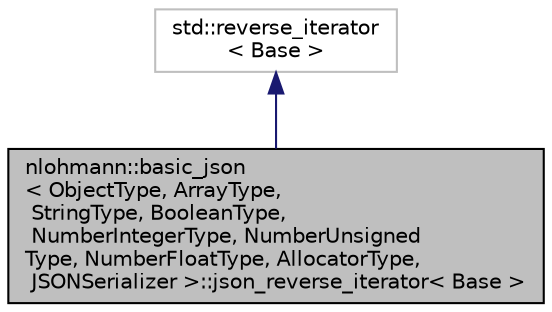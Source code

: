 digraph "nlohmann::basic_json&lt; ObjectType, ArrayType, StringType, BooleanType, NumberIntegerType, NumberUnsignedType, NumberFloatType, AllocatorType, JSONSerializer &gt;::json_reverse_iterator&lt; Base &gt;"
{
 // LATEX_PDF_SIZE
  edge [fontname="Helvetica",fontsize="10",labelfontname="Helvetica",labelfontsize="10"];
  node [fontname="Helvetica",fontsize="10",shape=record];
  Node2 [label="nlohmann::basic_json\l\< ObjectType, ArrayType,\l StringType, BooleanType,\l NumberIntegerType, NumberUnsigned\lType, NumberFloatType, AllocatorType,\l JSONSerializer \>::json_reverse_iterator\< Base \>",height=0.2,width=0.4,color="black", fillcolor="grey75", style="filled", fontcolor="black",tooltip="a template for a reverse iterator class"];
  Node3 -> Node2 [dir="back",color="midnightblue",fontsize="10",style="solid",fontname="Helvetica"];
  Node3 [label="std::reverse_iterator\l\< Base \>",height=0.2,width=0.4,color="grey75", fillcolor="white", style="filled",tooltip=" "];
}
